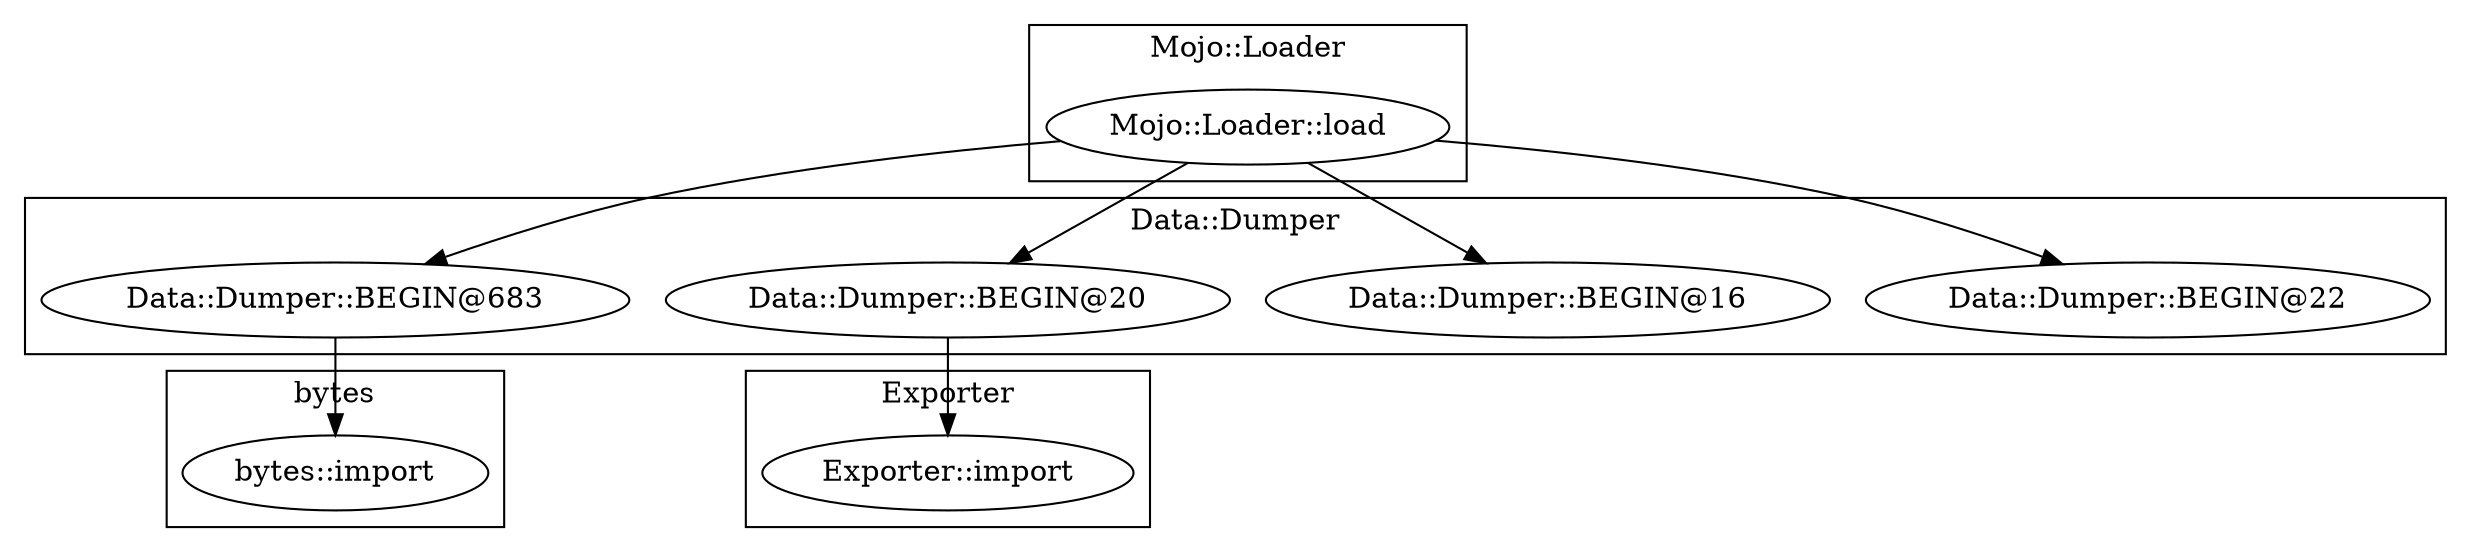 digraph {
graph [overlap=false]
subgraph cluster_bytes {
	label="bytes";
	"bytes::import";
}
subgraph cluster_Exporter {
	label="Exporter";
	"Exporter::import";
}
subgraph cluster_Data_Dumper {
	label="Data::Dumper";
	"Data::Dumper::BEGIN@22";
	"Data::Dumper::BEGIN@16";
	"Data::Dumper::BEGIN@683";
	"Data::Dumper::BEGIN@20";
}
subgraph cluster_Mojo_Loader {
	label="Mojo::Loader";
	"Mojo::Loader::load";
}
"Data::Dumper::BEGIN@683" -> "bytes::import";
"Data::Dumper::BEGIN@20" -> "Exporter::import";
"Mojo::Loader::load" -> "Data::Dumper::BEGIN@16";
"Mojo::Loader::load" -> "Data::Dumper::BEGIN@683";
"Mojo::Loader::load" -> "Data::Dumper::BEGIN@22";
"Mojo::Loader::load" -> "Data::Dumper::BEGIN@20";
}
